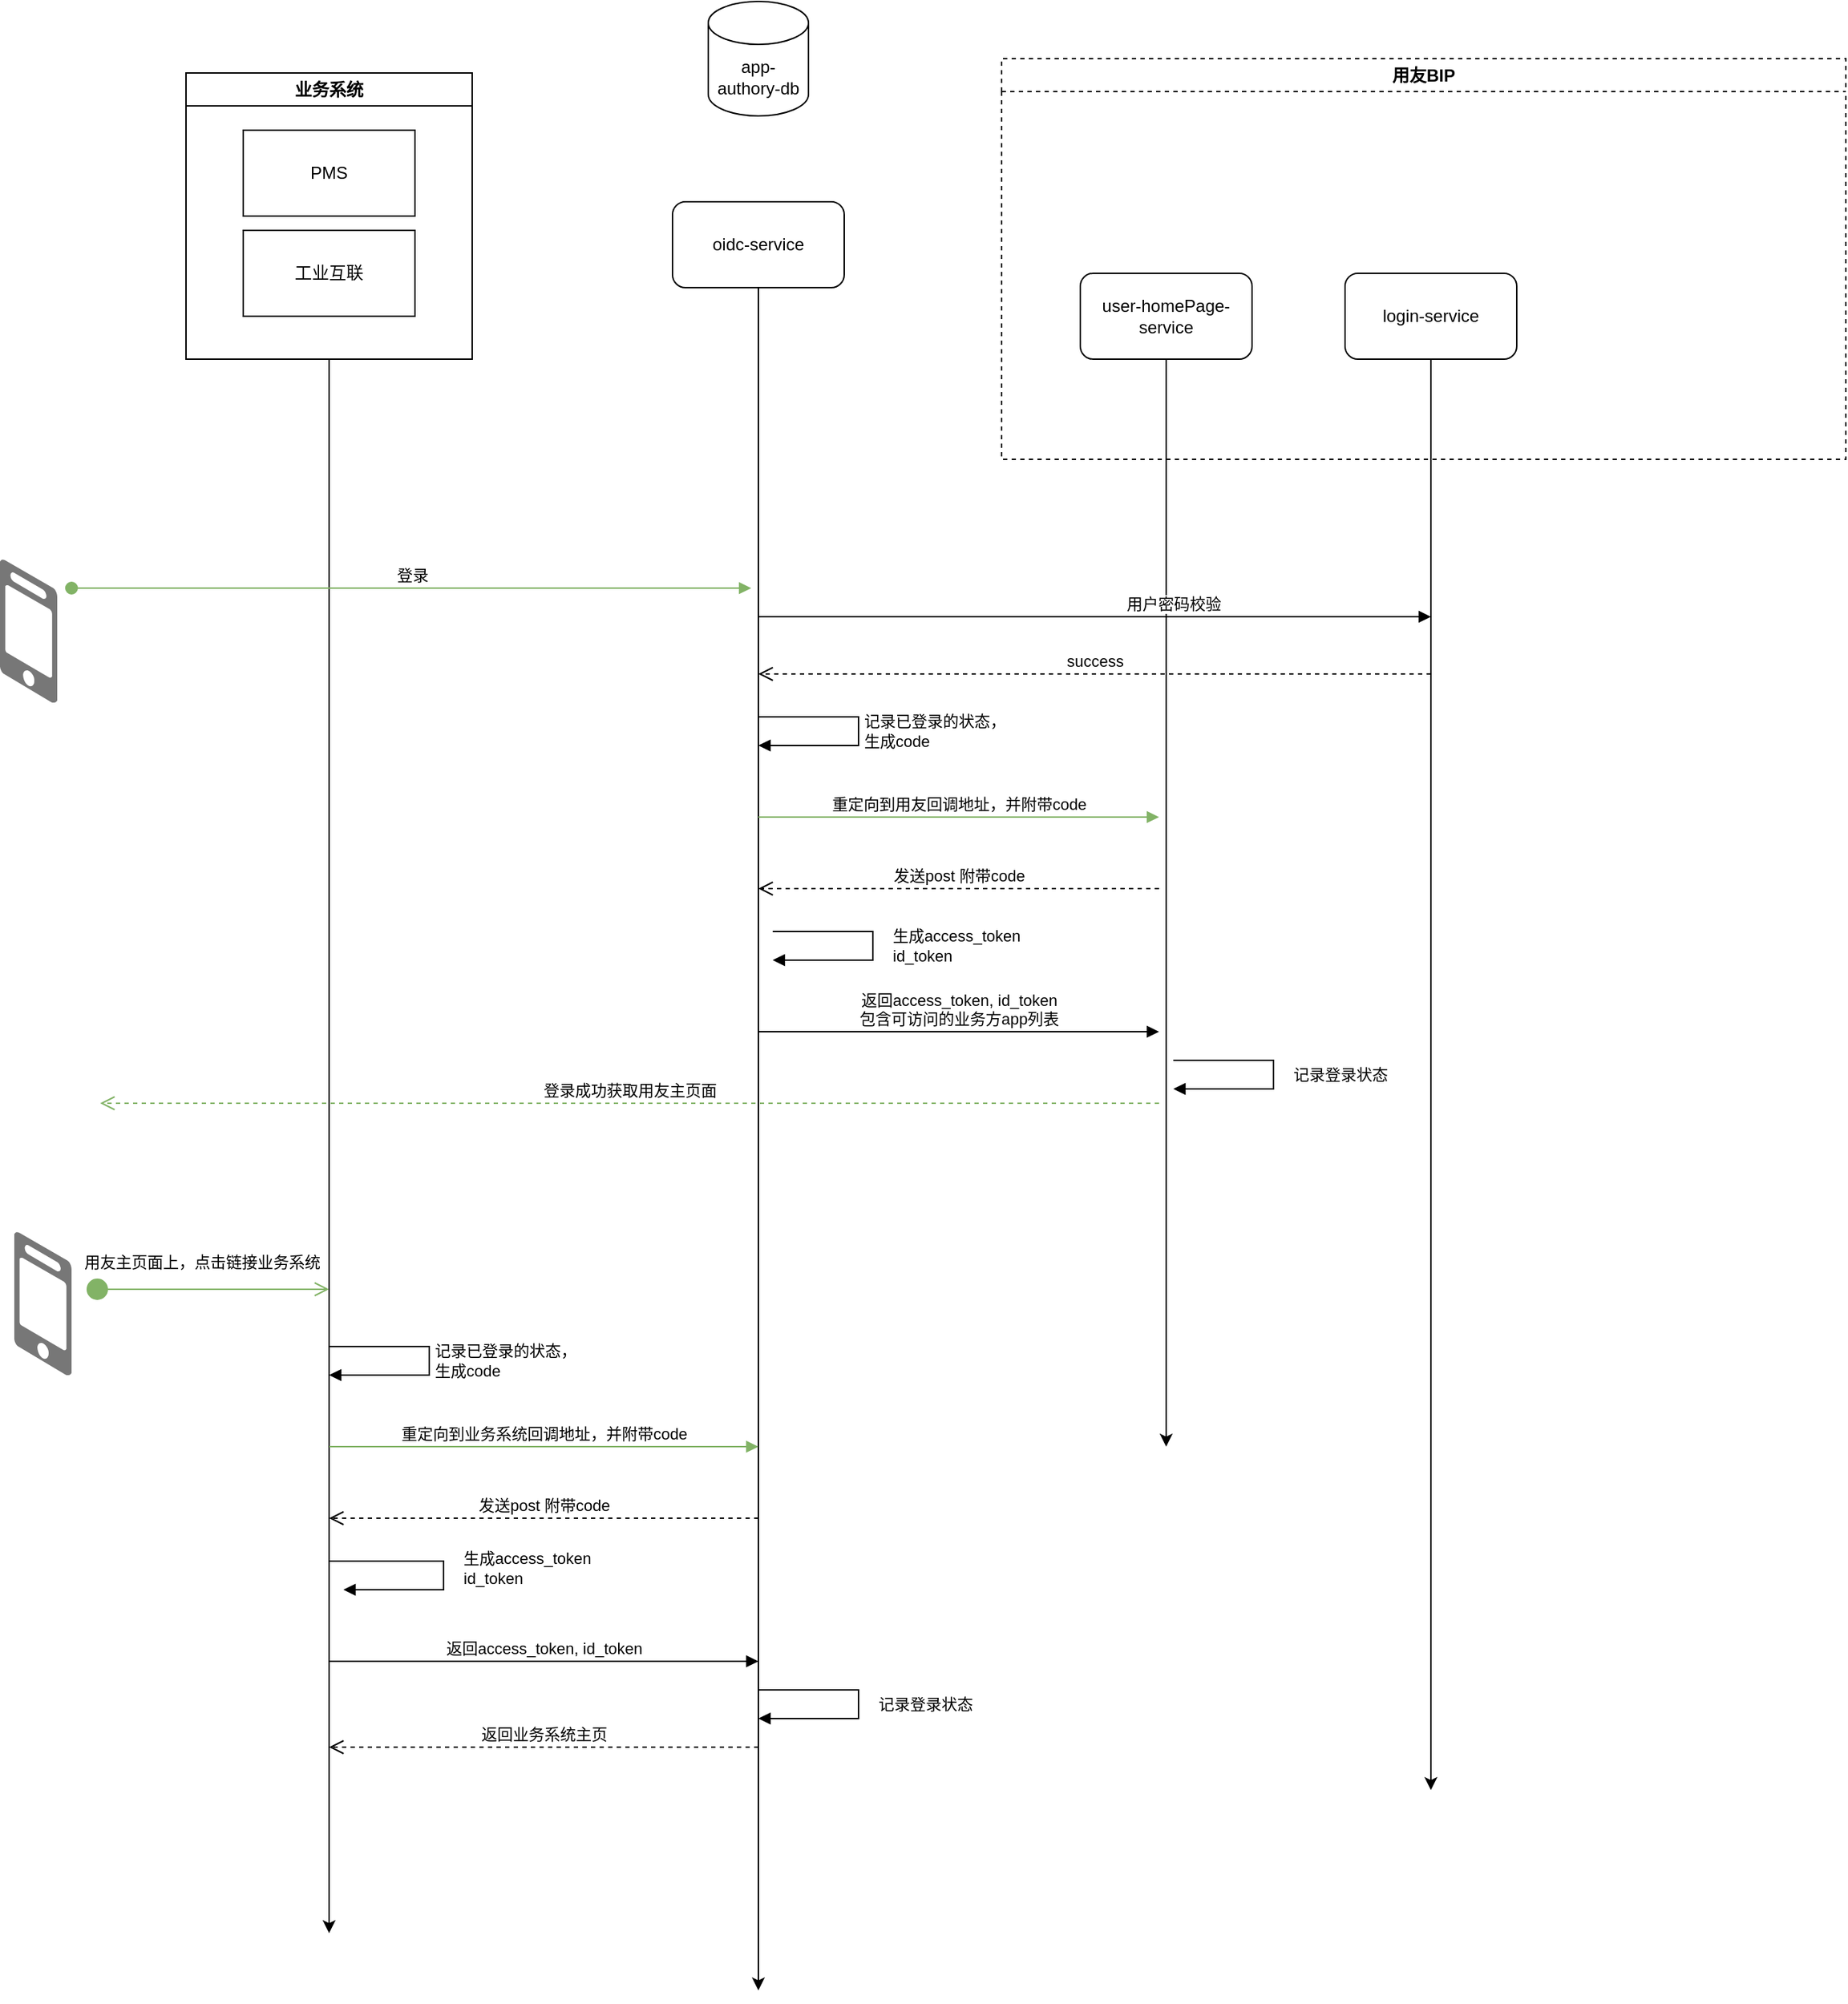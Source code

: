 <mxfile version="21.2.2" type="github">
  <diagram name="第 1 页" id="Xca4t9n4aZGngx8q6Jo6">
    <mxGraphModel dx="1150" dy="600" grid="1" gridSize="10" guides="0" tooltips="1" connect="1" arrows="1" fold="1" page="1" pageScale="1" pageWidth="827" pageHeight="1169" math="0" shadow="0">
      <root>
        <mxCell id="0" />
        <mxCell id="1" parent="0" />
        <mxCell id="vkd8hjWte1cUT5eUdOwT-1" value="oidc-service" style="rounded=1;whiteSpace=wrap;html=1;" vertex="1" parent="1">
          <mxGeometry x="500" y="360" width="120" height="60" as="geometry" />
        </mxCell>
        <mxCell id="vkd8hjWte1cUT5eUdOwT-2" style="edgeStyle=orthogonalEdgeStyle;rounded=0;orthogonalLoop=1;jettySize=auto;html=1;exitX=0.5;exitY=1;exitDx=0;exitDy=0;" edge="1" parent="1" source="vkd8hjWte1cUT5eUdOwT-5">
          <mxGeometry relative="1" as="geometry">
            <mxPoint x="845" y="1230" as="targetPoint" />
            <mxPoint x="820" y="480" as="sourcePoint" />
          </mxGeometry>
        </mxCell>
        <mxCell id="vkd8hjWte1cUT5eUdOwT-3" value="用友BIP" style="swimlane;whiteSpace=wrap;html=1;dashed=1;" vertex="1" parent="1">
          <mxGeometry x="730" y="260" width="590" height="280" as="geometry" />
        </mxCell>
        <mxCell id="vkd8hjWte1cUT5eUdOwT-27" style="edgeStyle=orthogonalEdgeStyle;rounded=0;orthogonalLoop=1;jettySize=auto;html=1;" edge="1" parent="vkd8hjWte1cUT5eUdOwT-3" source="vkd8hjWte1cUT5eUdOwT-4">
          <mxGeometry relative="1" as="geometry">
            <mxPoint x="300" y="1210" as="targetPoint" />
          </mxGeometry>
        </mxCell>
        <mxCell id="vkd8hjWte1cUT5eUdOwT-4" value="login-service" style="rounded=1;whiteSpace=wrap;html=1;" vertex="1" parent="vkd8hjWte1cUT5eUdOwT-3">
          <mxGeometry x="240" y="150" width="120" height="60" as="geometry" />
        </mxCell>
        <mxCell id="vkd8hjWte1cUT5eUdOwT-5" value="user-homePage-service" style="rounded=1;whiteSpace=wrap;html=1;" vertex="1" parent="vkd8hjWte1cUT5eUdOwT-3">
          <mxGeometry x="55" y="150" width="120" height="60" as="geometry" />
        </mxCell>
        <mxCell id="vkd8hjWte1cUT5eUdOwT-6" value="app-authory-db" style="shape=cylinder3;whiteSpace=wrap;html=1;boundedLbl=1;backgroundOutline=1;size=15;" vertex="1" parent="1">
          <mxGeometry x="525" y="220" width="70" height="80" as="geometry" />
        </mxCell>
        <mxCell id="vkd8hjWte1cUT5eUdOwT-7" style="edgeStyle=orthogonalEdgeStyle;rounded=0;orthogonalLoop=1;jettySize=auto;html=1;" edge="1" parent="1" source="vkd8hjWte1cUT5eUdOwT-8">
          <mxGeometry relative="1" as="geometry">
            <mxPoint x="260" y="1570" as="targetPoint" />
            <Array as="points">
              <mxPoint x="260" y="1260" />
            </Array>
          </mxGeometry>
        </mxCell>
        <mxCell id="vkd8hjWte1cUT5eUdOwT-8" value="业务系统" style="swimlane;whiteSpace=wrap;html=1;" vertex="1" parent="1">
          <mxGeometry x="160" y="270" width="200" height="200" as="geometry" />
        </mxCell>
        <mxCell id="vkd8hjWte1cUT5eUdOwT-9" value="PMS" style="rounded=0;whiteSpace=wrap;html=1;" vertex="1" parent="vkd8hjWte1cUT5eUdOwT-8">
          <mxGeometry x="40" y="40" width="120" height="60" as="geometry" />
        </mxCell>
        <mxCell id="vkd8hjWte1cUT5eUdOwT-10" value="工业互联" style="rounded=0;whiteSpace=wrap;html=1;" vertex="1" parent="vkd8hjWte1cUT5eUdOwT-8">
          <mxGeometry x="40" y="110" width="120" height="60" as="geometry" />
        </mxCell>
        <mxCell id="vkd8hjWte1cUT5eUdOwT-11" value="" style="verticalLabelPosition=bottom;html=1;verticalAlign=top;strokeWidth=1;align=center;outlineConnect=0;dashed=0;outlineConnect=0;shape=mxgraph.aws3d.mobile_worker;aspect=fixed;strokeColor=none;fillColor=#777777;" vertex="1" parent="1">
          <mxGeometry x="40" y="1080" width="40" height="100" as="geometry" />
        </mxCell>
        <mxCell id="vkd8hjWte1cUT5eUdOwT-12" value="登录" style="html=1;verticalAlign=bottom;startArrow=oval;endArrow=block;startSize=8;edgeStyle=elbowEdgeStyle;elbow=vertical;curved=0;rounded=0;fillColor=#d5e8d4;strokeColor=#82b366;" edge="1" parent="1">
          <mxGeometry relative="1" as="geometry">
            <mxPoint x="80" y="630" as="sourcePoint" />
            <mxPoint x="555" y="630.2" as="targetPoint" />
          </mxGeometry>
        </mxCell>
        <mxCell id="vkd8hjWte1cUT5eUdOwT-13" value="" style="rounded=0;orthogonalLoop=1;jettySize=auto;html=1;" edge="1" parent="1" source="vkd8hjWte1cUT5eUdOwT-1">
          <mxGeometry relative="1" as="geometry">
            <mxPoint x="560" y="1610" as="targetPoint" />
            <mxPoint x="560" y="420" as="sourcePoint" />
          </mxGeometry>
        </mxCell>
        <mxCell id="vkd8hjWte1cUT5eUdOwT-15" value="用户密码校验" style="html=1;verticalAlign=bottom;endArrow=block;edgeStyle=elbowEdgeStyle;elbow=vertical;curved=0;rounded=0;" edge="1" parent="1">
          <mxGeometry x="0.469" relative="1" as="geometry">
            <mxPoint x="770" y="650" as="sourcePoint" />
            <Array as="points">
              <mxPoint x="560" y="650" />
            </Array>
            <mxPoint as="offset" />
            <mxPoint x="1030" y="650" as="targetPoint" />
          </mxGeometry>
        </mxCell>
        <mxCell id="vkd8hjWte1cUT5eUdOwT-16" value="success" style="html=1;verticalAlign=bottom;endArrow=open;dashed=1;endSize=8;edgeStyle=elbowEdgeStyle;elbow=vertical;curved=0;rounded=0;" edge="1" parent="1">
          <mxGeometry relative="1" as="geometry">
            <mxPoint x="560" y="690" as="targetPoint" />
            <Array as="points">
              <mxPoint x="690" y="690" />
            </Array>
            <mxPoint x="1030" y="690" as="sourcePoint" />
          </mxGeometry>
        </mxCell>
        <mxCell id="vkd8hjWte1cUT5eUdOwT-17" value="记录已登录的状态，&lt;br&gt;生成code" style="html=1;align=left;spacingLeft=2;endArrow=block;rounded=0;edgeStyle=orthogonalEdgeStyle;curved=0;rounded=0;" edge="1" parent="1">
          <mxGeometry relative="1" as="geometry">
            <mxPoint x="560" y="720" as="sourcePoint" />
            <Array as="points">
              <mxPoint x="630" y="720" />
              <mxPoint x="630" y="740" />
            </Array>
            <mxPoint x="560" y="740" as="targetPoint" />
          </mxGeometry>
        </mxCell>
        <mxCell id="vkd8hjWte1cUT5eUdOwT-19" value="重定向到用友回调地址，并附带code" style="html=1;verticalAlign=bottom;endArrow=block;edgeStyle=elbowEdgeStyle;elbow=vertical;curved=0;rounded=0;fillColor=#d5e8d4;strokeColor=#82b366;" edge="1" parent="1">
          <mxGeometry width="80" relative="1" as="geometry">
            <mxPoint x="560" y="790" as="sourcePoint" />
            <mxPoint x="840" y="790" as="targetPoint" />
          </mxGeometry>
        </mxCell>
        <mxCell id="vkd8hjWte1cUT5eUdOwT-20" value="发送post 附带code" style="html=1;verticalAlign=bottom;endArrow=open;dashed=1;endSize=8;edgeStyle=elbowEdgeStyle;elbow=vertical;curved=0;rounded=0;" edge="1" parent="1">
          <mxGeometry relative="1" as="geometry">
            <mxPoint x="840" y="840" as="sourcePoint" />
            <mxPoint x="560" y="840" as="targetPoint" />
          </mxGeometry>
        </mxCell>
        <mxCell id="vkd8hjWte1cUT5eUdOwT-22" value="记录登录状态" style="html=1;align=left;spacingLeft=2;endArrow=block;rounded=0;edgeStyle=orthogonalEdgeStyle;curved=0;rounded=0;" edge="1" parent="1">
          <mxGeometry y="10" relative="1" as="geometry">
            <mxPoint x="850" y="960" as="sourcePoint" />
            <Array as="points">
              <mxPoint x="920" y="960" />
              <mxPoint x="920" y="980" />
            </Array>
            <mxPoint x="850" y="980" as="targetPoint" />
            <mxPoint as="offset" />
          </mxGeometry>
        </mxCell>
        <mxCell id="vkd8hjWte1cUT5eUdOwT-23" value="返回access_token, id_token&lt;br&gt;包含可访问的业务方app列表" style="html=1;verticalAlign=bottom;endArrow=block;edgeStyle=elbowEdgeStyle;elbow=vertical;curved=0;rounded=0;" edge="1" parent="1">
          <mxGeometry width="80" relative="1" as="geometry">
            <mxPoint x="560" y="940" as="sourcePoint" />
            <mxPoint x="840" y="940" as="targetPoint" />
            <Array as="points">
              <mxPoint x="700" y="940" />
            </Array>
          </mxGeometry>
        </mxCell>
        <mxCell id="vkd8hjWte1cUT5eUdOwT-24" value="" style="verticalLabelPosition=bottom;html=1;verticalAlign=top;strokeWidth=1;align=center;outlineConnect=0;dashed=0;outlineConnect=0;shape=mxgraph.aws3d.mobile_worker;aspect=fixed;strokeColor=none;fillColor=#777777;" vertex="1" parent="1">
          <mxGeometry x="30" y="610" width="40" height="100" as="geometry" />
        </mxCell>
        <mxCell id="vkd8hjWte1cUT5eUdOwT-25" value="用友主页面上，点击链接业务系统" style="html=1;verticalAlign=bottom;startArrow=circle;startFill=1;endArrow=open;startSize=6;endSize=8;edgeStyle=elbowEdgeStyle;elbow=vertical;curved=0;rounded=0;fillColor=#d5e8d4;strokeColor=#82b366;" edge="1" parent="1">
          <mxGeometry x="-0.048" y="10" width="80" relative="1" as="geometry">
            <mxPoint x="90" y="1120" as="sourcePoint" />
            <mxPoint x="260" y="1120" as="targetPoint" />
            <mxPoint as="offset" />
          </mxGeometry>
        </mxCell>
        <mxCell id="vkd8hjWte1cUT5eUdOwT-26" value="生成access_token&lt;br&gt;id_token" style="html=1;align=left;spacingLeft=2;endArrow=block;rounded=0;edgeStyle=orthogonalEdgeStyle;curved=0;rounded=0;" edge="1" parent="1">
          <mxGeometry y="10" relative="1" as="geometry">
            <mxPoint x="570" y="870" as="sourcePoint" />
            <Array as="points">
              <mxPoint x="640" y="870" />
              <mxPoint x="640" y="890" />
            </Array>
            <mxPoint x="570" y="890" as="targetPoint" />
            <mxPoint as="offset" />
          </mxGeometry>
        </mxCell>
        <mxCell id="vkd8hjWte1cUT5eUdOwT-30" value="登录成功获取用友主页面" style="html=1;verticalAlign=bottom;endArrow=open;dashed=1;endSize=8;edgeStyle=elbowEdgeStyle;elbow=vertical;curved=0;rounded=0;fillColor=#d5e8d4;strokeColor=#82b366;" edge="1" parent="1">
          <mxGeometry relative="1" as="geometry">
            <mxPoint x="840" y="990" as="sourcePoint" />
            <mxPoint x="100" y="990" as="targetPoint" />
          </mxGeometry>
        </mxCell>
        <mxCell id="vkd8hjWte1cUT5eUdOwT-31" value="记录已登录的状态，&lt;br&gt;生成code" style="html=1;align=left;spacingLeft=2;endArrow=block;rounded=0;edgeStyle=orthogonalEdgeStyle;curved=0;rounded=0;" edge="1" parent="1">
          <mxGeometry relative="1" as="geometry">
            <mxPoint x="260" y="1160" as="sourcePoint" />
            <Array as="points">
              <mxPoint x="330" y="1160" />
              <mxPoint x="330" y="1180" />
            </Array>
            <mxPoint x="260" y="1180" as="targetPoint" />
          </mxGeometry>
        </mxCell>
        <mxCell id="vkd8hjWte1cUT5eUdOwT-32" value="重定向到业务系统回调地址，并附带code" style="html=1;verticalAlign=bottom;endArrow=block;edgeStyle=elbowEdgeStyle;elbow=vertical;curved=0;rounded=0;fillColor=#d5e8d4;strokeColor=#82b366;" edge="1" parent="1">
          <mxGeometry width="80" relative="1" as="geometry">
            <mxPoint x="260" y="1230" as="sourcePoint" />
            <mxPoint x="560" y="1230" as="targetPoint" />
          </mxGeometry>
        </mxCell>
        <mxCell id="vkd8hjWte1cUT5eUdOwT-33" value="发送post 附带code" style="html=1;verticalAlign=bottom;endArrow=open;dashed=1;endSize=8;edgeStyle=elbowEdgeStyle;elbow=vertical;curved=0;rounded=0;" edge="1" parent="1">
          <mxGeometry relative="1" as="geometry">
            <mxPoint x="560" y="1280" as="sourcePoint" />
            <mxPoint x="260" y="1280" as="targetPoint" />
          </mxGeometry>
        </mxCell>
        <mxCell id="vkd8hjWte1cUT5eUdOwT-34" value="记录登录状态" style="html=1;align=left;spacingLeft=2;endArrow=block;rounded=0;edgeStyle=orthogonalEdgeStyle;curved=0;rounded=0;" edge="1" parent="1">
          <mxGeometry y="10" relative="1" as="geometry">
            <mxPoint x="560" y="1400" as="sourcePoint" />
            <Array as="points">
              <mxPoint x="630" y="1400" />
              <mxPoint x="630" y="1420" />
            </Array>
            <mxPoint x="560" y="1420" as="targetPoint" />
            <mxPoint as="offset" />
          </mxGeometry>
        </mxCell>
        <mxCell id="vkd8hjWte1cUT5eUdOwT-35" value="返回access_token, id_token" style="html=1;verticalAlign=bottom;endArrow=block;edgeStyle=elbowEdgeStyle;elbow=vertical;curved=0;rounded=0;" edge="1" parent="1">
          <mxGeometry width="80" relative="1" as="geometry">
            <mxPoint x="260" y="1380" as="sourcePoint" />
            <mxPoint x="560" y="1380" as="targetPoint" />
            <Array as="points">
              <mxPoint x="400" y="1380" />
            </Array>
          </mxGeometry>
        </mxCell>
        <mxCell id="vkd8hjWte1cUT5eUdOwT-36" value="生成access_token&lt;br&gt;id_token" style="html=1;align=left;spacingLeft=2;endArrow=block;rounded=0;edgeStyle=orthogonalEdgeStyle;curved=0;rounded=0;" edge="1" parent="1">
          <mxGeometry y="10" relative="1" as="geometry">
            <mxPoint x="260" y="1310" as="sourcePoint" />
            <Array as="points">
              <mxPoint x="340" y="1310" />
              <mxPoint x="340" y="1330" />
            </Array>
            <mxPoint x="270" y="1330" as="targetPoint" />
            <mxPoint as="offset" />
          </mxGeometry>
        </mxCell>
        <mxCell id="vkd8hjWte1cUT5eUdOwT-37" value="返回业务系统主页" style="html=1;verticalAlign=bottom;endArrow=open;dashed=1;endSize=8;edgeStyle=elbowEdgeStyle;elbow=vertical;curved=0;rounded=0;" edge="1" parent="1">
          <mxGeometry relative="1" as="geometry">
            <mxPoint x="560" y="1440" as="sourcePoint" />
            <mxPoint x="260" y="1440" as="targetPoint" />
          </mxGeometry>
        </mxCell>
      </root>
    </mxGraphModel>
  </diagram>
</mxfile>
